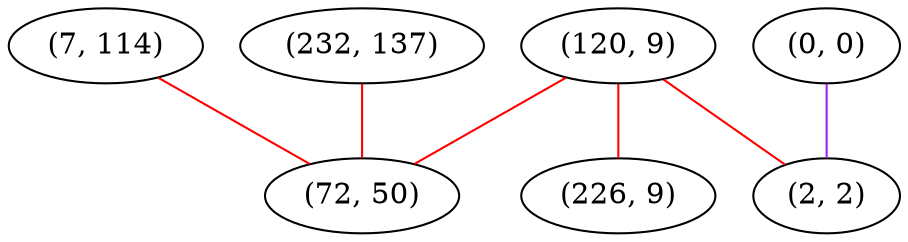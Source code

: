 graph "" {
"(120, 9)";
"(0, 0)";
"(226, 9)";
"(7, 114)";
"(232, 137)";
"(72, 50)";
"(2, 2)";
"(120, 9)" -- "(72, 50)"  [color=red, key=0, weight=1];
"(120, 9)" -- "(226, 9)"  [color=red, key=0, weight=1];
"(120, 9)" -- "(2, 2)"  [color=red, key=0, weight=1];
"(0, 0)" -- "(2, 2)"  [color=purple, key=0, weight=4];
"(7, 114)" -- "(72, 50)"  [color=red, key=0, weight=1];
"(232, 137)" -- "(72, 50)"  [color=red, key=0, weight=1];
}
